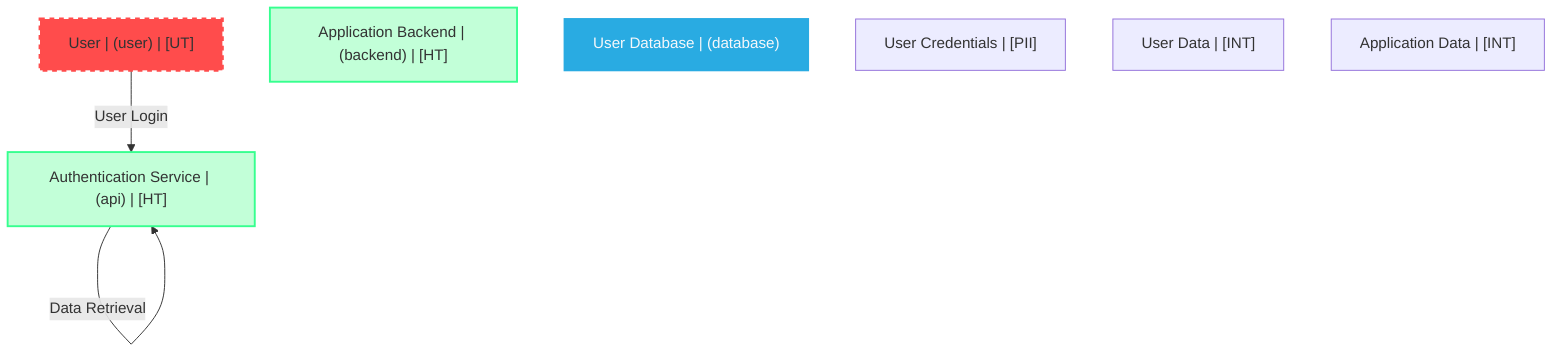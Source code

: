 graph TB
  e5f6g7h8-9abc-def0-1234-567890abcdef13["User | (user) | [UT]"]:::untrusted
  node_89abcdef0-1234-5678-9abc-def012345678["Authentication Service | (api) | [HT]"]:::highTrust
  cdef0123-4567-89ab-cdef-0123456789ab["Application Backend | (backend) | [HT]"]:::highTrust
  d4e5f678-9abc-def0-1234-567890abcdef12["User Database | (database)"]:::dataStore
  e1f2d3c4-b5a6-7890-1234-567890123456["User Credentials | [PII]"]:::dataAsset,pii
  f2e3d4c5-b6a7-8901-2345-67890abcdef1["User Data | [INT]"]:::dataAsset,internal
  node_3456789a-bcdf-0123-4567-89abcdef0123["Application Data | [INT]"]:::dataAsset,internal

  e5f6g7h8-9abc-def0-1234-567890abcdef13 -->|User Login| node_89abcdef0-1234-5678-9abc-def012345678:::encryptedFlow
  node_89abcdef0-1234-5678-9abc-def012345678 -->|Data Retrieval| node_89abcdef0-1234-5678-9abc-def012345678:::encryptedFlow

  classDef externalEntity fill:#FF4C4C,stroke:#FF4C4C,stroke-width:2px,color:#F5F7FA
  classDef process fill:#36FF8F,stroke:#36FF8F,stroke-width:2px,color:#0B0D17
  classDef dataStore fill:#29ABE2,stroke:#29ABE2,stroke-width:2px,color:#F5F7FA
  classDef dataAsset fill:#A259FF,stroke:#c3a4ff,stroke-width:2px,color:#F5F7FA
  classDef untrusted fill:#FF4C4C,stroke:#FF4C4C,stroke-width:3px,stroke-dasharray:5 5
  classDef lowTrust fill:#f77c63,stroke:#f77c63,stroke-width:2px,stroke-dasharray:3 3
  classDef mediumTrust fill:#FFD300,stroke:#FFD300,stroke-width:2px
  classDef highTrust fill:#C2FFD8,stroke:#36FF8F,stroke-width:2px
  classDef veryHighTrust fill:#36FF8F,stroke:#36FF8F,stroke-width:3px
  classDef public fill:#C2FFD8,stroke:#36FF8F,stroke-width:1px
  classDef internal fill:#FFF2B3,stroke:#FFD300,stroke-width:1px
  classDef confidential fill:#FFB3B3,stroke:#FF4C4C,stroke-width:2px
  classDef restricted fill:#FF4C4C,stroke:#FF4C4C,stroke-width:3px
  classDef pii fill:#ffa1ad,stroke:#A259FF,stroke-width:2px
  classDef pci fill:#FF4C4C,stroke:#FF4C4C,stroke-width:3px
  classDef phi fill:#ffa1ad,stroke:#A259FF,stroke-width:3px
  classDef encryptedFlow stroke:#36FF8F,stroke-width:2px
  classDef unencryptedFlow stroke:#FF4C4C,stroke-width:2px,stroke-dasharray:5 5
  classDef authenticatedFlow stroke:#29ABE2,stroke-width:2px
  classDef trustBoundary fill:transparent,stroke:#2E3440,stroke-width:3px,stroke-dasharray:10 5